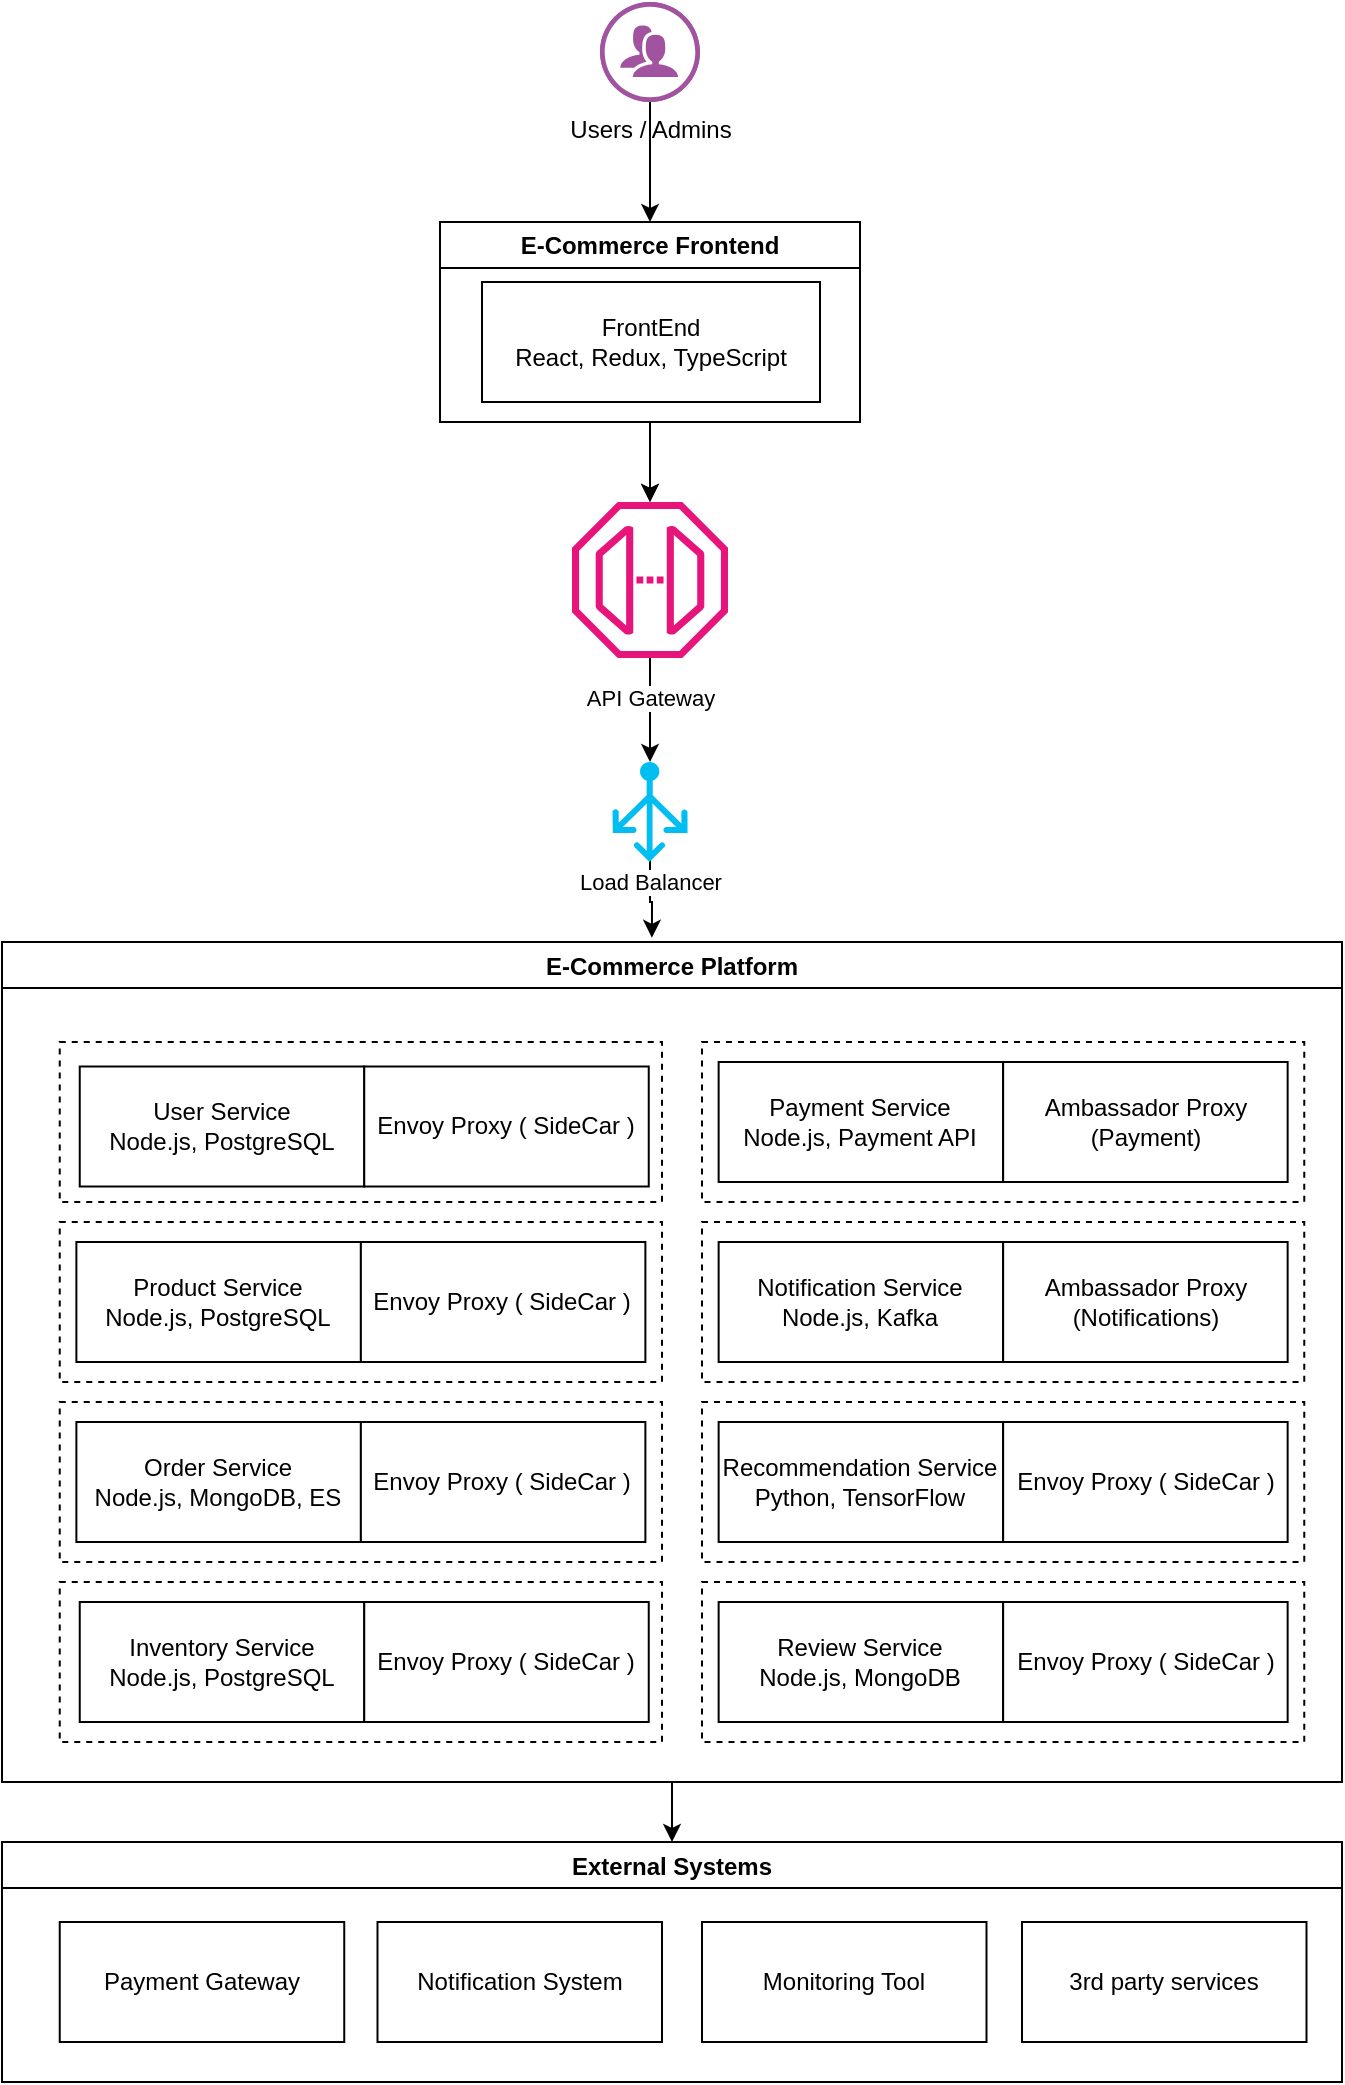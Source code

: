 <mxfile version="24.5.1" type="github" pages="4">
  <diagram name="Level 1" id="xx8izs_Su21Y6AEkTrUi">
    <mxGraphModel dx="1380" dy="741" grid="1" gridSize="10" guides="1" tooltips="1" connect="1" arrows="1" fold="1" page="1" pageScale="1" pageWidth="827" pageHeight="1169" math="0" shadow="0">
      <root>
        <mxCell id="0" />
        <mxCell id="1" parent="0" />
        <mxCell id="2B0lfYPZLkByUdDWmVQW-3" value="" style="edgeStyle=orthogonalEdgeStyle;rounded=0;orthogonalLoop=1;jettySize=auto;html=1;entryX=0.5;entryY=0;entryDx=0;entryDy=0;entryPerimeter=0;" edge="1" parent="1" source="2B0lfYPZLkByUdDWmVQW-39" target="2B0lfYPZLkByUdDWmVQW-40">
          <mxGeometry relative="1" as="geometry">
            <mxPoint x="424.2" y="393" as="sourcePoint" />
            <mxPoint x="424.1" y="460" as="targetPoint" />
          </mxGeometry>
        </mxCell>
        <mxCell id="2B0lfYPZLkByUdDWmVQW-4" value="API Gateway" style="edgeLabel;html=1;align=center;verticalAlign=middle;resizable=0;points=[];" vertex="1" connectable="0" parent="2B0lfYPZLkByUdDWmVQW-3">
          <mxGeometry x="0.015" y="-4" relative="1" as="geometry">
            <mxPoint x="4" y="-7" as="offset" />
          </mxGeometry>
        </mxCell>
        <mxCell id="2B0lfYPZLkByUdDWmVQW-6" value="" style="edgeStyle=orthogonalEdgeStyle;rounded=0;orthogonalLoop=1;jettySize=auto;html=1;exitX=0.5;exitY=0.78;exitDx=0;exitDy=0;exitPerimeter=0;entryX=0.485;entryY=-0.005;entryDx=0;entryDy=0;entryPerimeter=0;" edge="1" parent="1" source="2B0lfYPZLkByUdDWmVQW-40" target="2B0lfYPZLkByUdDWmVQW-5">
          <mxGeometry relative="1" as="geometry">
            <mxPoint x="289.13" y="548.17" as="sourcePoint" />
            <mxPoint x="328.43" y="570" as="targetPoint" />
          </mxGeometry>
        </mxCell>
        <mxCell id="2B0lfYPZLkByUdDWmVQW-20" value="Load Balancer" style="edgeLabel;html=1;align=center;verticalAlign=middle;resizable=0;points=[];" vertex="1" connectable="0" parent="2B0lfYPZLkByUdDWmVQW-6">
          <mxGeometry x="0.369" y="1" relative="1" as="geometry">
            <mxPoint x="-2" y="-12" as="offset" />
          </mxGeometry>
        </mxCell>
        <mxCell id="2B0lfYPZLkByUdDWmVQW-69" style="edgeStyle=orthogonalEdgeStyle;rounded=0;orthogonalLoop=1;jettySize=auto;html=1;" edge="1" parent="1" source="2B0lfYPZLkByUdDWmVQW-5" target="2B0lfYPZLkByUdDWmVQW-64">
          <mxGeometry relative="1" as="geometry" />
        </mxCell>
        <mxCell id="2B0lfYPZLkByUdDWmVQW-5" value="E-Commerce Platform" style="swimlane;" vertex="1" parent="1">
          <mxGeometry x="100" y="570" width="670" height="420" as="geometry" />
        </mxCell>
        <mxCell id="2B0lfYPZLkByUdDWmVQW-55" value="" style="whiteSpace=wrap;html=1;dashed=1;" vertex="1" parent="2B0lfYPZLkByUdDWmVQW-5">
          <mxGeometry x="350" y="140" width="301.13" height="80" as="geometry" />
        </mxCell>
        <mxCell id="2B0lfYPZLkByUdDWmVQW-54" value="" style="whiteSpace=wrap;html=1;dashed=1;" vertex="1" parent="2B0lfYPZLkByUdDWmVQW-5">
          <mxGeometry x="350" y="50" width="301.13" height="80" as="geometry" />
        </mxCell>
        <mxCell id="2B0lfYPZLkByUdDWmVQW-53" value="" style="whiteSpace=wrap;html=1;dashed=1;" vertex="1" parent="2B0lfYPZLkByUdDWmVQW-5">
          <mxGeometry x="28.87" y="320" width="301.13" height="80" as="geometry" />
        </mxCell>
        <mxCell id="2B0lfYPZLkByUdDWmVQW-52" value="" style="whiteSpace=wrap;html=1;dashed=1;" vertex="1" parent="2B0lfYPZLkByUdDWmVQW-5">
          <mxGeometry x="28.87" y="230" width="301.13" height="80" as="geometry" />
        </mxCell>
        <mxCell id="2B0lfYPZLkByUdDWmVQW-51" value="" style="whiteSpace=wrap;html=1;dashed=1;" vertex="1" parent="2B0lfYPZLkByUdDWmVQW-5">
          <mxGeometry x="28.87" y="140" width="301.13" height="80" as="geometry" />
        </mxCell>
        <mxCell id="2B0lfYPZLkByUdDWmVQW-50" value="" style="whiteSpace=wrap;html=1;dashed=1;" vertex="1" parent="2B0lfYPZLkByUdDWmVQW-5">
          <mxGeometry x="28.87" y="50" width="301.13" height="80" as="geometry" />
        </mxCell>
        <mxCell id="2B0lfYPZLkByUdDWmVQW-8" value="User Service&lt;div&gt;Node.js, PostgreSQL&lt;/div&gt;" style="whiteSpace=wrap;html=1;" vertex="1" parent="2B0lfYPZLkByUdDWmVQW-5">
          <mxGeometry x="38.87" y="62.25" width="142.25" height="60" as="geometry" />
        </mxCell>
        <mxCell id="2B0lfYPZLkByUdDWmVQW-27" value="Payment Service&lt;div&gt;Node.js, Payment API&lt;/div&gt;" style="whiteSpace=wrap;html=1;" vertex="1" parent="2B0lfYPZLkByUdDWmVQW-5">
          <mxGeometry x="358.32" y="60" width="142.25" height="60" as="geometry" />
        </mxCell>
        <mxCell id="2B0lfYPZLkByUdDWmVQW-35" value="Notification Service&lt;div&gt;Node.js, Kafka&lt;/div&gt;" style="whiteSpace=wrap;html=1;" vertex="1" parent="2B0lfYPZLkByUdDWmVQW-5">
          <mxGeometry x="358.32" y="150" width="142.25" height="60" as="geometry" />
        </mxCell>
        <mxCell id="2B0lfYPZLkByUdDWmVQW-11" value="Inventory Service&lt;div&gt;Node.js, PostgreSQL&lt;/div&gt;" style="whiteSpace=wrap;html=1;" vertex="1" parent="2B0lfYPZLkByUdDWmVQW-5">
          <mxGeometry x="38.87" y="330" width="142.25" height="60" as="geometry" />
        </mxCell>
        <mxCell id="2B0lfYPZLkByUdDWmVQW-10" value="Order Service&lt;div&gt;Node.js, MongoDB, ES&lt;/div&gt;" style="whiteSpace=wrap;html=1;" vertex="1" parent="2B0lfYPZLkByUdDWmVQW-5">
          <mxGeometry x="37.19" y="240" width="142.25" height="60" as="geometry" />
        </mxCell>
        <mxCell id="2B0lfYPZLkByUdDWmVQW-9" value="Product Service&lt;div&gt;Node.js, PostgreSQL&lt;/div&gt;" style="whiteSpace=wrap;html=1;" vertex="1" parent="2B0lfYPZLkByUdDWmVQW-5">
          <mxGeometry x="37.19" y="150" width="142.25" height="60" as="geometry" />
        </mxCell>
        <mxCell id="2B0lfYPZLkByUdDWmVQW-12" value="Envoy Proxy ( SideCar )" style="whiteSpace=wrap;html=1;" vertex="1" parent="2B0lfYPZLkByUdDWmVQW-5">
          <mxGeometry x="181.12" y="62.25" width="142.25" height="60" as="geometry" />
        </mxCell>
        <mxCell id="2B0lfYPZLkByUdDWmVQW-47" value="Envoy Proxy ( SideCar )" style="whiteSpace=wrap;html=1;" vertex="1" parent="2B0lfYPZLkByUdDWmVQW-5">
          <mxGeometry x="179.44" y="150" width="142.25" height="60" as="geometry" />
        </mxCell>
        <mxCell id="2B0lfYPZLkByUdDWmVQW-48" value="Envoy Proxy ( SideCar )" style="whiteSpace=wrap;html=1;" vertex="1" parent="2B0lfYPZLkByUdDWmVQW-5">
          <mxGeometry x="179.44" y="240" width="142.25" height="60" as="geometry" />
        </mxCell>
        <mxCell id="2B0lfYPZLkByUdDWmVQW-49" value="Envoy Proxy ( SideCar )" style="whiteSpace=wrap;html=1;" vertex="1" parent="2B0lfYPZLkByUdDWmVQW-5">
          <mxGeometry x="181.12" y="330" width="142.25" height="60" as="geometry" />
        </mxCell>
        <mxCell id="2B0lfYPZLkByUdDWmVQW-32" value="Ambassador Proxy (Payment)" style="whiteSpace=wrap;html=1;" vertex="1" parent="2B0lfYPZLkByUdDWmVQW-5">
          <mxGeometry x="500.57" y="60" width="142.25" height="60" as="geometry" />
        </mxCell>
        <mxCell id="2B0lfYPZLkByUdDWmVQW-37" value="Ambassador Proxy (Notifications)" style="whiteSpace=wrap;html=1;" vertex="1" parent="2B0lfYPZLkByUdDWmVQW-5">
          <mxGeometry x="500.57" y="150" width="142.25" height="60" as="geometry" />
        </mxCell>
        <mxCell id="2B0lfYPZLkByUdDWmVQW-56" value="" style="whiteSpace=wrap;html=1;dashed=1;" vertex="1" parent="2B0lfYPZLkByUdDWmVQW-5">
          <mxGeometry x="350" y="320" width="301.13" height="80" as="geometry" />
        </mxCell>
        <mxCell id="2B0lfYPZLkByUdDWmVQW-57" value="" style="whiteSpace=wrap;html=1;dashed=1;" vertex="1" parent="2B0lfYPZLkByUdDWmVQW-5">
          <mxGeometry x="350" y="230" width="301.13" height="80" as="geometry" />
        </mxCell>
        <mxCell id="2B0lfYPZLkByUdDWmVQW-58" value="Recommendation Service&lt;div&gt;Python, TensorFlow&lt;/div&gt;" style="whiteSpace=wrap;html=1;" vertex="1" parent="2B0lfYPZLkByUdDWmVQW-5">
          <mxGeometry x="358.32" y="240" width="142.25" height="60" as="geometry" />
        </mxCell>
        <mxCell id="2B0lfYPZLkByUdDWmVQW-59" value="Review Service&lt;div&gt;Node.js, MongoDB&lt;/div&gt;" style="whiteSpace=wrap;html=1;" vertex="1" parent="2B0lfYPZLkByUdDWmVQW-5">
          <mxGeometry x="358.32" y="330" width="142.25" height="60" as="geometry" />
        </mxCell>
        <mxCell id="2B0lfYPZLkByUdDWmVQW-60" value="Envoy Proxy ( SideCar )" style="whiteSpace=wrap;html=1;" vertex="1" parent="2B0lfYPZLkByUdDWmVQW-5">
          <mxGeometry x="500.57" y="240" width="142.25" height="60" as="geometry" />
        </mxCell>
        <mxCell id="2B0lfYPZLkByUdDWmVQW-61" value="Envoy Proxy ( SideCar )" style="whiteSpace=wrap;html=1;" vertex="1" parent="2B0lfYPZLkByUdDWmVQW-5">
          <mxGeometry x="500.57" y="330" width="142.25" height="60" as="geometry" />
        </mxCell>
        <mxCell id="2B0lfYPZLkByUdDWmVQW-39" value="" style="sketch=0;outlineConnect=0;fontColor=#232F3E;gradientColor=none;fillColor=#E7157B;strokeColor=none;dashed=0;verticalLabelPosition=bottom;verticalAlign=top;align=center;html=1;fontSize=12;fontStyle=0;aspect=fixed;pointerEvents=1;shape=mxgraph.aws4.endpoint;" vertex="1" parent="1">
          <mxGeometry x="385" y="350" width="78" height="78" as="geometry" />
        </mxCell>
        <mxCell id="2B0lfYPZLkByUdDWmVQW-40" value="" style="verticalLabelPosition=bottom;html=1;verticalAlign=top;align=center;strokeColor=none;fillColor=#00BEF2;shape=mxgraph.azure.load_balancer_generic;pointerEvents=1;" vertex="1" parent="1">
          <mxGeometry x="405.25" y="480" width="37.5" height="50" as="geometry" />
        </mxCell>
        <mxCell id="2B0lfYPZLkByUdDWmVQW-63" style="edgeStyle=orthogonalEdgeStyle;rounded=0;orthogonalLoop=1;jettySize=auto;html=1;" edge="1" parent="1" source="2B0lfYPZLkByUdDWmVQW-62" target="nDfNRcjBS2iYCXp4FZJh-1">
          <mxGeometry relative="1" as="geometry" />
        </mxCell>
        <mxCell id="2B0lfYPZLkByUdDWmVQW-62" value="Users / Admins" style="verticalLabelPosition=bottom;sketch=0;html=1;fillColor=#A153A0;strokeColor=#ffffff;verticalAlign=top;align=center;points=[[0,0.5,0],[0.125,0.25,0],[0.25,0,0],[0.5,0,0],[0.75,0,0],[0.875,0.25,0],[1,0.5,0],[0.875,0.75,0],[0.75,1,0],[0.5,1,0],[0.125,0.75,0]];pointerEvents=1;shape=mxgraph.cisco_safe.compositeIcon;bgIcon=ellipse;resIcon=mxgraph.cisco_safe.design.users;" vertex="1" parent="1">
          <mxGeometry x="399" y="100" width="50" height="50" as="geometry" />
        </mxCell>
        <mxCell id="2B0lfYPZLkByUdDWmVQW-64" value="External Systems" style="swimlane;" vertex="1" parent="1">
          <mxGeometry x="100" y="1020" width="670" height="120" as="geometry" />
        </mxCell>
        <mxCell id="2B0lfYPZLkByUdDWmVQW-65" value="Payment Gateway" style="whiteSpace=wrap;html=1;" vertex="1" parent="2B0lfYPZLkByUdDWmVQW-64">
          <mxGeometry x="28.87" y="40" width="142.25" height="60" as="geometry" />
        </mxCell>
        <mxCell id="2B0lfYPZLkByUdDWmVQW-66" value="Notification System" style="whiteSpace=wrap;html=1;" vertex="1" parent="2B0lfYPZLkByUdDWmVQW-64">
          <mxGeometry x="187.75" y="40" width="142.25" height="60" as="geometry" />
        </mxCell>
        <mxCell id="2B0lfYPZLkByUdDWmVQW-67" value="Monitoring Tool" style="whiteSpace=wrap;html=1;" vertex="1" parent="2B0lfYPZLkByUdDWmVQW-64">
          <mxGeometry x="350" y="40" width="142.25" height="60" as="geometry" />
        </mxCell>
        <mxCell id="2B0lfYPZLkByUdDWmVQW-68" value="3rd party services" style="whiteSpace=wrap;html=1;" vertex="1" parent="2B0lfYPZLkByUdDWmVQW-64">
          <mxGeometry x="510" y="40" width="142.25" height="60" as="geometry" />
        </mxCell>
        <mxCell id="nDfNRcjBS2iYCXp4FZJh-3" style="edgeStyle=orthogonalEdgeStyle;rounded=0;orthogonalLoop=1;jettySize=auto;html=1;" edge="1" parent="1" source="nDfNRcjBS2iYCXp4FZJh-1" target="2B0lfYPZLkByUdDWmVQW-39">
          <mxGeometry relative="1" as="geometry" />
        </mxCell>
        <mxCell id="nDfNRcjBS2iYCXp4FZJh-4" value="" style="edgeStyle=orthogonalEdgeStyle;rounded=0;orthogonalLoop=1;jettySize=auto;html=1;" edge="1" parent="1" source="nDfNRcjBS2iYCXp4FZJh-1" target="2B0lfYPZLkByUdDWmVQW-39">
          <mxGeometry relative="1" as="geometry" />
        </mxCell>
        <mxCell id="nDfNRcjBS2iYCXp4FZJh-1" value="E-Commerce Frontend" style="swimlane;whiteSpace=wrap;html=1;" vertex="1" parent="1">
          <mxGeometry x="319" y="210" width="210" height="100" as="geometry" />
        </mxCell>
        <mxCell id="nDfNRcjBS2iYCXp4FZJh-2" value="FrontEnd&lt;div&gt;React, Redux, TypeScript&lt;/div&gt;" style="whiteSpace=wrap;html=1;" vertex="1" parent="nDfNRcjBS2iYCXp4FZJh-1">
          <mxGeometry x="21" y="30" width="169" height="60" as="geometry" />
        </mxCell>
      </root>
    </mxGraphModel>
  </diagram>
  <diagram id="EtdLTpMG3T1u6iU0U2WH" name="FrontEnd">
    <mxGraphModel dx="1380" dy="741" grid="1" gridSize="10" guides="1" tooltips="1" connect="1" arrows="1" fold="1" page="1" pageScale="1" pageWidth="827" pageHeight="1169" math="0" shadow="0">
      <root>
        <mxCell id="0" />
        <mxCell id="1" parent="0" />
        <mxCell id="LUFDokdP35_pGdYFVlhy-2" style="edgeStyle=orthogonalEdgeStyle;rounded=0;orthogonalLoop=1;jettySize=auto;html=1;" edge="1" parent="1" source="CzgVNLoi1EqrxY_alJzA-1" target="LUFDokdP35_pGdYFVlhy-1">
          <mxGeometry relative="1" as="geometry" />
        </mxCell>
        <mxCell id="LUFDokdP35_pGdYFVlhy-3" value="HTTPS / JSON: Axios / Fetch" style="edgeLabel;html=1;align=center;verticalAlign=middle;resizable=0;points=[];" vertex="1" connectable="0" parent="LUFDokdP35_pGdYFVlhy-2">
          <mxGeometry x="0.1" y="-2" relative="1" as="geometry">
            <mxPoint as="offset" />
          </mxGeometry>
        </mxCell>
        <mxCell id="CzgVNLoi1EqrxY_alJzA-1" value="Frontend: React, Redux, Typescript" style="swimlane;" vertex="1" parent="1">
          <mxGeometry x="60" y="40" width="500" height="210" as="geometry" />
        </mxCell>
        <mxCell id="CzgVNLoi1EqrxY_alJzA-2" value="Footer Component" style="whiteSpace=wrap;html=1;" vertex="1" parent="CzgVNLoi1EqrxY_alJzA-1">
          <mxGeometry x="28.87" y="120" width="142.25" height="60" as="geometry" />
        </mxCell>
        <mxCell id="CzgVNLoi1EqrxY_alJzA-3" value="Heaer Component" style="whiteSpace=wrap;html=1;" vertex="1" parent="CzgVNLoi1EqrxY_alJzA-1">
          <mxGeometry x="28.87" y="50" width="142.25" height="60" as="geometry" />
        </mxCell>
        <mxCell id="CzgVNLoi1EqrxY_alJzA-4" value="Product Listing Component" style="whiteSpace=wrap;html=1;" vertex="1" parent="CzgVNLoi1EqrxY_alJzA-1">
          <mxGeometry x="180" y="50" width="142.25" height="60" as="geometry" />
        </mxCell>
        <mxCell id="CzgVNLoi1EqrxY_alJzA-5" value="Product Details Component" style="whiteSpace=wrap;html=1;" vertex="1" parent="CzgVNLoi1EqrxY_alJzA-1">
          <mxGeometry x="180" y="120" width="142.25" height="60" as="geometry" />
        </mxCell>
        <mxCell id="CzgVNLoi1EqrxY_alJzA-7" value="Checkout Component" style="whiteSpace=wrap;html=1;" vertex="1" parent="CzgVNLoi1EqrxY_alJzA-1">
          <mxGeometry x="330" y="50" width="142.25" height="60" as="geometry" />
        </mxCell>
        <mxCell id="CzgVNLoi1EqrxY_alJzA-10" value="User Profile Component" style="whiteSpace=wrap;html=1;" vertex="1" parent="CzgVNLoi1EqrxY_alJzA-1">
          <mxGeometry x="330" y="120" width="142.25" height="60" as="geometry" />
        </mxCell>
        <mxCell id="LUFDokdP35_pGdYFVlhy-1" value="API Gateway" style="sketch=0;outlineConnect=0;fontColor=#232F3E;gradientColor=none;fillColor=#E7157B;strokeColor=none;dashed=0;verticalLabelPosition=bottom;verticalAlign=top;align=center;html=1;fontSize=12;fontStyle=0;aspect=fixed;pointerEvents=1;shape=mxgraph.aws4.endpoint;" vertex="1" parent="1">
          <mxGeometry x="271" y="310" width="78" height="78" as="geometry" />
        </mxCell>
      </root>
    </mxGraphModel>
  </diagram>
  <diagram id="D-mO4aB5IMyw5_EZCDbw" name="Backend">
    <mxGraphModel dx="1380" dy="741" grid="1" gridSize="10" guides="1" tooltips="1" connect="1" arrows="1" fold="1" page="1" pageScale="1" pageWidth="827" pageHeight="1169" math="0" shadow="0">
      <root>
        <mxCell id="0" />
        <mxCell id="1" parent="0" />
        <mxCell id="3X_0Xwm-lY_HMh-xUR9T-1" value="" style="edgeStyle=orthogonalEdgeStyle;rounded=0;orthogonalLoop=1;jettySize=auto;html=1;entryX=0.5;entryY=0;entryDx=0;entryDy=0;entryPerimeter=0;" edge="1" parent="1" source="3X_0Xwm-lY_HMh-xUR9T-31" target="3X_0Xwm-lY_HMh-xUR9T-32">
          <mxGeometry relative="1" as="geometry">
            <mxPoint x="414.2" y="173" as="sourcePoint" />
            <mxPoint x="414.1" y="240" as="targetPoint" />
          </mxGeometry>
        </mxCell>
        <mxCell id="3X_0Xwm-lY_HMh-xUR9T-2" value="API Gateway" style="edgeLabel;html=1;align=center;verticalAlign=middle;resizable=0;points=[];" vertex="1" connectable="0" parent="3X_0Xwm-lY_HMh-xUR9T-1">
          <mxGeometry x="0.015" y="-4" relative="1" as="geometry">
            <mxPoint x="4" y="-7" as="offset" />
          </mxGeometry>
        </mxCell>
        <mxCell id="3X_0Xwm-lY_HMh-xUR9T-3" value="" style="edgeStyle=orthogonalEdgeStyle;rounded=0;orthogonalLoop=1;jettySize=auto;html=1;exitX=0.5;exitY=0.78;exitDx=0;exitDy=0;exitPerimeter=0;entryX=0.485;entryY=-0.005;entryDx=0;entryDy=0;entryPerimeter=0;" edge="1" parent="1" source="3X_0Xwm-lY_HMh-xUR9T-32" target="3X_0Xwm-lY_HMh-xUR9T-6">
          <mxGeometry relative="1" as="geometry">
            <mxPoint x="279.13" y="328.17" as="sourcePoint" />
            <mxPoint x="318.43" y="350" as="targetPoint" />
          </mxGeometry>
        </mxCell>
        <mxCell id="3X_0Xwm-lY_HMh-xUR9T-4" value="Load Balancer" style="edgeLabel;html=1;align=center;verticalAlign=middle;resizable=0;points=[];" vertex="1" connectable="0" parent="3X_0Xwm-lY_HMh-xUR9T-3">
          <mxGeometry x="0.369" y="1" relative="1" as="geometry">
            <mxPoint x="-2" y="-12" as="offset" />
          </mxGeometry>
        </mxCell>
        <mxCell id="3X_0Xwm-lY_HMh-xUR9T-5" style="edgeStyle=orthogonalEdgeStyle;rounded=0;orthogonalLoop=1;jettySize=auto;html=1;" edge="1" parent="1" source="3X_0Xwm-lY_HMh-xUR9T-6" target="3X_0Xwm-lY_HMh-xUR9T-35">
          <mxGeometry relative="1" as="geometry" />
        </mxCell>
        <mxCell id="3X_0Xwm-lY_HMh-xUR9T-6" value="E-Commerce Platform" style="swimlane;" vertex="1" parent="1">
          <mxGeometry x="90" y="350" width="670" height="420" as="geometry" />
        </mxCell>
        <mxCell id="3X_0Xwm-lY_HMh-xUR9T-7" value="" style="whiteSpace=wrap;html=1;dashed=1;" vertex="1" parent="3X_0Xwm-lY_HMh-xUR9T-6">
          <mxGeometry x="350" y="140" width="301.13" height="80" as="geometry" />
        </mxCell>
        <mxCell id="3X_0Xwm-lY_HMh-xUR9T-8" value="" style="whiteSpace=wrap;html=1;dashed=1;" vertex="1" parent="3X_0Xwm-lY_HMh-xUR9T-6">
          <mxGeometry x="350" y="50" width="301.13" height="80" as="geometry" />
        </mxCell>
        <mxCell id="3X_0Xwm-lY_HMh-xUR9T-9" value="" style="whiteSpace=wrap;html=1;dashed=1;" vertex="1" parent="3X_0Xwm-lY_HMh-xUR9T-6">
          <mxGeometry x="28.87" y="320" width="301.13" height="80" as="geometry" />
        </mxCell>
        <mxCell id="3X_0Xwm-lY_HMh-xUR9T-10" value="" style="whiteSpace=wrap;html=1;dashed=1;" vertex="1" parent="3X_0Xwm-lY_HMh-xUR9T-6">
          <mxGeometry x="28.87" y="230" width="301.13" height="80" as="geometry" />
        </mxCell>
        <mxCell id="3X_0Xwm-lY_HMh-xUR9T-11" value="" style="whiteSpace=wrap;html=1;dashed=1;" vertex="1" parent="3X_0Xwm-lY_HMh-xUR9T-6">
          <mxGeometry x="28.87" y="140" width="301.13" height="80" as="geometry" />
        </mxCell>
        <mxCell id="3X_0Xwm-lY_HMh-xUR9T-12" value="" style="whiteSpace=wrap;html=1;dashed=1;" vertex="1" parent="3X_0Xwm-lY_HMh-xUR9T-6">
          <mxGeometry x="28.87" y="50" width="301.13" height="80" as="geometry" />
        </mxCell>
        <mxCell id="3X_0Xwm-lY_HMh-xUR9T-13" value="User Service&lt;div&gt;Node.js, PostgreSQL&lt;/div&gt;" style="whiteSpace=wrap;html=1;" vertex="1" parent="3X_0Xwm-lY_HMh-xUR9T-6">
          <mxGeometry x="38.87" y="62.25" width="142.25" height="60" as="geometry" />
        </mxCell>
        <mxCell id="3X_0Xwm-lY_HMh-xUR9T-14" value="Payment Service&lt;div&gt;Node.js, Payment API&lt;/div&gt;" style="whiteSpace=wrap;html=1;" vertex="1" parent="3X_0Xwm-lY_HMh-xUR9T-6">
          <mxGeometry x="358.32" y="60" width="142.25" height="60" as="geometry" />
        </mxCell>
        <mxCell id="3X_0Xwm-lY_HMh-xUR9T-15" value="Notification Service&lt;div&gt;Node.js, Kafka&lt;/div&gt;" style="whiteSpace=wrap;html=1;" vertex="1" parent="3X_0Xwm-lY_HMh-xUR9T-6">
          <mxGeometry x="358.32" y="150" width="142.25" height="60" as="geometry" />
        </mxCell>
        <mxCell id="3X_0Xwm-lY_HMh-xUR9T-16" value="Inventory Service&lt;div&gt;Node.js, PostgreSQL&lt;/div&gt;" style="whiteSpace=wrap;html=1;" vertex="1" parent="3X_0Xwm-lY_HMh-xUR9T-6">
          <mxGeometry x="38.87" y="330" width="142.25" height="60" as="geometry" />
        </mxCell>
        <mxCell id="3X_0Xwm-lY_HMh-xUR9T-17" value="Order Service&lt;div&gt;Node.js, MongoDB, ES&lt;/div&gt;" style="whiteSpace=wrap;html=1;" vertex="1" parent="3X_0Xwm-lY_HMh-xUR9T-6">
          <mxGeometry x="37.19" y="240" width="142.25" height="60" as="geometry" />
        </mxCell>
        <mxCell id="3X_0Xwm-lY_HMh-xUR9T-18" value="Product Service&lt;div&gt;Node.js, PostgreSQL&lt;/div&gt;" style="whiteSpace=wrap;html=1;" vertex="1" parent="3X_0Xwm-lY_HMh-xUR9T-6">
          <mxGeometry x="37.19" y="150" width="142.25" height="60" as="geometry" />
        </mxCell>
        <mxCell id="3X_0Xwm-lY_HMh-xUR9T-19" value="SideCar proxy,&lt;div&gt;Envoy&lt;/div&gt;" style="whiteSpace=wrap;html=1;" vertex="1" parent="3X_0Xwm-lY_HMh-xUR9T-6">
          <mxGeometry x="181.12" y="62.25" width="142.25" height="60" as="geometry" />
        </mxCell>
        <mxCell id="3X_0Xwm-lY_HMh-xUR9T-20" value="SideCar proxy,&lt;div&gt;Envoy&lt;/div&gt;" style="whiteSpace=wrap;html=1;" vertex="1" parent="3X_0Xwm-lY_HMh-xUR9T-6">
          <mxGeometry x="179.44" y="150" width="142.25" height="60" as="geometry" />
        </mxCell>
        <mxCell id="3X_0Xwm-lY_HMh-xUR9T-21" value="SideCar proxy,&lt;div&gt;Envoy&lt;/div&gt;" style="whiteSpace=wrap;html=1;" vertex="1" parent="3X_0Xwm-lY_HMh-xUR9T-6">
          <mxGeometry x="179.44" y="240" width="142.25" height="60" as="geometry" />
        </mxCell>
        <mxCell id="3X_0Xwm-lY_HMh-xUR9T-22" value="SideCar proxy,&lt;div&gt;Envoy&lt;/div&gt;" style="whiteSpace=wrap;html=1;" vertex="1" parent="3X_0Xwm-lY_HMh-xUR9T-6">
          <mxGeometry x="181.12" y="330" width="142.25" height="60" as="geometry" />
        </mxCell>
        <mxCell id="3X_0Xwm-lY_HMh-xUR9T-23" value="Ambassador Proxy (Payment)" style="whiteSpace=wrap;html=1;" vertex="1" parent="3X_0Xwm-lY_HMh-xUR9T-6">
          <mxGeometry x="500.57" y="60" width="142.25" height="60" as="geometry" />
        </mxCell>
        <mxCell id="3X_0Xwm-lY_HMh-xUR9T-24" value="Ambassador Proxy (Notifications)" style="whiteSpace=wrap;html=1;" vertex="1" parent="3X_0Xwm-lY_HMh-xUR9T-6">
          <mxGeometry x="500.57" y="150" width="142.25" height="60" as="geometry" />
        </mxCell>
        <mxCell id="3X_0Xwm-lY_HMh-xUR9T-25" value="" style="whiteSpace=wrap;html=1;dashed=1;" vertex="1" parent="3X_0Xwm-lY_HMh-xUR9T-6">
          <mxGeometry x="350" y="320" width="301.13" height="80" as="geometry" />
        </mxCell>
        <mxCell id="3X_0Xwm-lY_HMh-xUR9T-26" value="" style="whiteSpace=wrap;html=1;dashed=1;" vertex="1" parent="3X_0Xwm-lY_HMh-xUR9T-6">
          <mxGeometry x="350" y="230" width="301.13" height="80" as="geometry" />
        </mxCell>
        <mxCell id="3X_0Xwm-lY_HMh-xUR9T-27" value="Recommendation Service&lt;div&gt;Python, TensorFlow&lt;/div&gt;" style="whiteSpace=wrap;html=1;" vertex="1" parent="3X_0Xwm-lY_HMh-xUR9T-6">
          <mxGeometry x="358.32" y="240" width="142.25" height="60" as="geometry" />
        </mxCell>
        <mxCell id="3X_0Xwm-lY_HMh-xUR9T-28" value="Review Service&lt;div&gt;Node.js, MongoDB&lt;/div&gt;" style="whiteSpace=wrap;html=1;" vertex="1" parent="3X_0Xwm-lY_HMh-xUR9T-6">
          <mxGeometry x="358.32" y="330" width="142.25" height="60" as="geometry" />
        </mxCell>
        <mxCell id="3X_0Xwm-lY_HMh-xUR9T-29" value="SideCar proxy,&lt;div&gt;Envoy&lt;/div&gt;" style="whiteSpace=wrap;html=1;" vertex="1" parent="3X_0Xwm-lY_HMh-xUR9T-6">
          <mxGeometry x="500.57" y="240" width="142.25" height="60" as="geometry" />
        </mxCell>
        <mxCell id="3X_0Xwm-lY_HMh-xUR9T-30" value="SideCar proxy,&lt;div&gt;Envoy&lt;/div&gt;" style="whiteSpace=wrap;html=1;" vertex="1" parent="3X_0Xwm-lY_HMh-xUR9T-6">
          <mxGeometry x="500.57" y="330" width="142.25" height="60" as="geometry" />
        </mxCell>
        <mxCell id="3X_0Xwm-lY_HMh-xUR9T-31" value="" style="sketch=0;outlineConnect=0;fontColor=#232F3E;gradientColor=none;fillColor=#E7157B;strokeColor=none;dashed=0;verticalLabelPosition=bottom;verticalAlign=top;align=center;html=1;fontSize=12;fontStyle=0;aspect=fixed;pointerEvents=1;shape=mxgraph.aws4.endpoint;" vertex="1" parent="1">
          <mxGeometry x="375" y="130" width="78" height="78" as="geometry" />
        </mxCell>
        <mxCell id="3X_0Xwm-lY_HMh-xUR9T-32" value="" style="verticalLabelPosition=bottom;html=1;verticalAlign=top;align=center;strokeColor=none;fillColor=#00BEF2;shape=mxgraph.azure.load_balancer_generic;pointerEvents=1;" vertex="1" parent="1">
          <mxGeometry x="395.25" y="260" width="37.5" height="50" as="geometry" />
        </mxCell>
        <mxCell id="3X_0Xwm-lY_HMh-xUR9T-35" value="External Systems" style="swimlane;" vertex="1" parent="1">
          <mxGeometry x="90" y="800" width="670" height="120" as="geometry" />
        </mxCell>
        <mxCell id="3X_0Xwm-lY_HMh-xUR9T-36" value="Payment Gateway" style="whiteSpace=wrap;html=1;" vertex="1" parent="3X_0Xwm-lY_HMh-xUR9T-35">
          <mxGeometry x="28.87" y="40" width="142.25" height="60" as="geometry" />
        </mxCell>
        <mxCell id="3X_0Xwm-lY_HMh-xUR9T-37" value="Notification System" style="whiteSpace=wrap;html=1;" vertex="1" parent="3X_0Xwm-lY_HMh-xUR9T-35">
          <mxGeometry x="187.75" y="40" width="142.25" height="60" as="geometry" />
        </mxCell>
        <mxCell id="3X_0Xwm-lY_HMh-xUR9T-38" value="Monitoring Tool" style="whiteSpace=wrap;html=1;" vertex="1" parent="3X_0Xwm-lY_HMh-xUR9T-35">
          <mxGeometry x="350" y="40" width="142.25" height="60" as="geometry" />
        </mxCell>
        <mxCell id="3X_0Xwm-lY_HMh-xUR9T-39" value="3rd party services" style="whiteSpace=wrap;html=1;" vertex="1" parent="3X_0Xwm-lY_HMh-xUR9T-35">
          <mxGeometry x="510" y="40" width="142.25" height="60" as="geometry" />
        </mxCell>
      </root>
    </mxGraphModel>
  </diagram>
  <diagram id="rm_D6oin6l8TXKtY7_Bo" name="User">
    <mxGraphModel dx="1380" dy="741" grid="1" gridSize="10" guides="1" tooltips="1" connect="1" arrows="1" fold="1" page="1" pageScale="1" pageWidth="827" pageHeight="1169" math="0" shadow="0">
      <root>
        <mxCell id="0" />
        <mxCell id="1" parent="0" />
        <mxCell id="VLaWkhpHcRdXDk5v46_m-1" value="User Service" style="swimlane;whiteSpace=wrap;html=1;" vertex="1" parent="1">
          <mxGeometry x="40" y="40" width="180" height="420" as="geometry" />
        </mxCell>
        <mxCell id="47yzIoSTJflT4vTbRP32-3" value="" style="edgeStyle=orthogonalEdgeStyle;rounded=0;orthogonalLoop=1;jettySize=auto;html=1;" edge="1" parent="VLaWkhpHcRdXDk5v46_m-1" source="47yzIoSTJflT4vTbRP32-1" target="47yzIoSTJflT4vTbRP32-2">
          <mxGeometry relative="1" as="geometry" />
        </mxCell>
        <mxCell id="47yzIoSTJflT4vTbRP32-8" value="HTTPS/JSON" style="edgeLabel;html=1;align=center;verticalAlign=middle;resizable=0;points=[];" vertex="1" connectable="0" parent="47yzIoSTJflT4vTbRP32-3">
          <mxGeometry x="-0.25" y="-1" relative="1" as="geometry">
            <mxPoint as="offset" />
          </mxGeometry>
        </mxCell>
        <mxCell id="47yzIoSTJflT4vTbRP32-1" value="&lt;div&gt;User Controller&lt;/div&gt;&lt;div&gt;REST API&lt;/div&gt;" style="whiteSpace=wrap;html=1;" vertex="1" parent="VLaWkhpHcRdXDk5v46_m-1">
          <mxGeometry x="20" y="40" width="142.25" height="60" as="geometry" />
        </mxCell>
        <mxCell id="47yzIoSTJflT4vTbRP32-5" value="" style="edgeStyle=orthogonalEdgeStyle;rounded=0;orthogonalLoop=1;jettySize=auto;html=1;" edge="1" parent="VLaWkhpHcRdXDk5v46_m-1" source="47yzIoSTJflT4vTbRP32-2" target="47yzIoSTJflT4vTbRP32-4">
          <mxGeometry relative="1" as="geometry" />
        </mxCell>
        <mxCell id="47yzIoSTJflT4vTbRP32-9" value="SQL" style="edgeLabel;html=1;align=center;verticalAlign=middle;resizable=0;points=[];" vertex="1" connectable="0" parent="47yzIoSTJflT4vTbRP32-5">
          <mxGeometry x="0.3" relative="1" as="geometry">
            <mxPoint as="offset" />
          </mxGeometry>
        </mxCell>
        <mxCell id="47yzIoSTJflT4vTbRP32-2" value="&lt;div&gt;&lt;span style=&quot;background-color: initial;&quot;&gt;Token Service&amp;nbsp;&lt;/span&gt;&lt;br&gt;&lt;/div&gt;&lt;div&gt;&lt;span style=&quot;background-color: initial;&quot;&gt;JWT&lt;/span&gt;&lt;/div&gt;" style="whiteSpace=wrap;html=1;" vertex="1" parent="VLaWkhpHcRdXDk5v46_m-1">
          <mxGeometry x="18.88" y="140" width="142.25" height="60" as="geometry" />
        </mxCell>
        <mxCell id="47yzIoSTJflT4vTbRP32-7" value="" style="edgeStyle=orthogonalEdgeStyle;rounded=0;orthogonalLoop=1;jettySize=auto;html=1;" edge="1" parent="VLaWkhpHcRdXDk5v46_m-1" source="47yzIoSTJflT4vTbRP32-4" target="47yzIoSTJflT4vTbRP32-6">
          <mxGeometry relative="1" as="geometry" />
        </mxCell>
        <mxCell id="47yzIoSTJflT4vTbRP32-10" value="HTTPS/JSON" style="edgeLabel;html=1;align=center;verticalAlign=middle;resizable=0;points=[];" vertex="1" connectable="0" parent="47yzIoSTJflT4vTbRP32-7">
          <mxGeometry x="-0.125" y="2" relative="1" as="geometry">
            <mxPoint as="offset" />
          </mxGeometry>
        </mxCell>
        <mxCell id="47yzIoSTJflT4vTbRP32-4" value="User Repository&lt;div&gt;PostgreSQL integration&lt;/div&gt;" style="whiteSpace=wrap;html=1;" vertex="1" parent="VLaWkhpHcRdXDk5v46_m-1">
          <mxGeometry x="18.88" y="240" width="142.25" height="60" as="geometry" />
        </mxCell>
        <mxCell id="47yzIoSTJflT4vTbRP32-6" value="Notification Client&lt;div&gt;Kafka&lt;/div&gt;" style="whiteSpace=wrap;html=1;" vertex="1" parent="VLaWkhpHcRdXDk5v46_m-1">
          <mxGeometry x="18.88" y="340" width="142.25" height="60" as="geometry" />
        </mxCell>
        <mxCell id="47yzIoSTJflT4vTbRP32-11" value="PostgreSQL" style="strokeWidth=2;html=1;shape=mxgraph.flowchart.database;whiteSpace=wrap;" vertex="1" parent="1">
          <mxGeometry x="270" y="280" width="80" height="60" as="geometry" />
        </mxCell>
        <mxCell id="47yzIoSTJflT4vTbRP32-12" style="edgeStyle=orthogonalEdgeStyle;rounded=0;orthogonalLoop=1;jettySize=auto;html=1;entryX=0;entryY=0.5;entryDx=0;entryDy=0;entryPerimeter=0;" edge="1" parent="1" source="47yzIoSTJflT4vTbRP32-4" target="47yzIoSTJflT4vTbRP32-11">
          <mxGeometry relative="1" as="geometry" />
        </mxCell>
        <mxCell id="47yzIoSTJflT4vTbRP32-17" value="SQL" style="edgeLabel;html=1;align=center;verticalAlign=middle;resizable=0;points=[];" vertex="1" connectable="0" parent="47yzIoSTJflT4vTbRP32-12">
          <mxGeometry x="0.011" relative="1" as="geometry">
            <mxPoint as="offset" />
          </mxGeometry>
        </mxCell>
        <mxCell id="47yzIoSTJflT4vTbRP32-14" value="Kafka" style="sketch=0;outlineConnect=0;fontColor=#232F3E;gradientColor=none;strokeColor=#232F3E;fillColor=#ffffff;dashed=0;verticalLabelPosition=bottom;verticalAlign=top;align=center;html=1;fontSize=12;fontStyle=0;aspect=fixed;shape=mxgraph.aws4.resourceIcon;resIcon=mxgraph.aws4.queue;" vertex="1" parent="1">
          <mxGeometry x="270" y="370" width="80" height="80" as="geometry" />
        </mxCell>
        <mxCell id="47yzIoSTJflT4vTbRP32-15" style="edgeStyle=orthogonalEdgeStyle;rounded=0;orthogonalLoop=1;jettySize=auto;html=1;" edge="1" parent="1" source="47yzIoSTJflT4vTbRP32-6" target="47yzIoSTJflT4vTbRP32-14">
          <mxGeometry relative="1" as="geometry" />
        </mxCell>
        <mxCell id="47yzIoSTJflT4vTbRP32-16" value="gRPC" style="edgeLabel;html=1;align=center;verticalAlign=middle;resizable=0;points=[];" vertex="1" connectable="0" parent="47yzIoSTJflT4vTbRP32-15">
          <mxGeometry x="0.011" relative="1" as="geometry">
            <mxPoint as="offset" />
          </mxGeometry>
        </mxCell>
      </root>
    </mxGraphModel>
  </diagram>
</mxfile>
